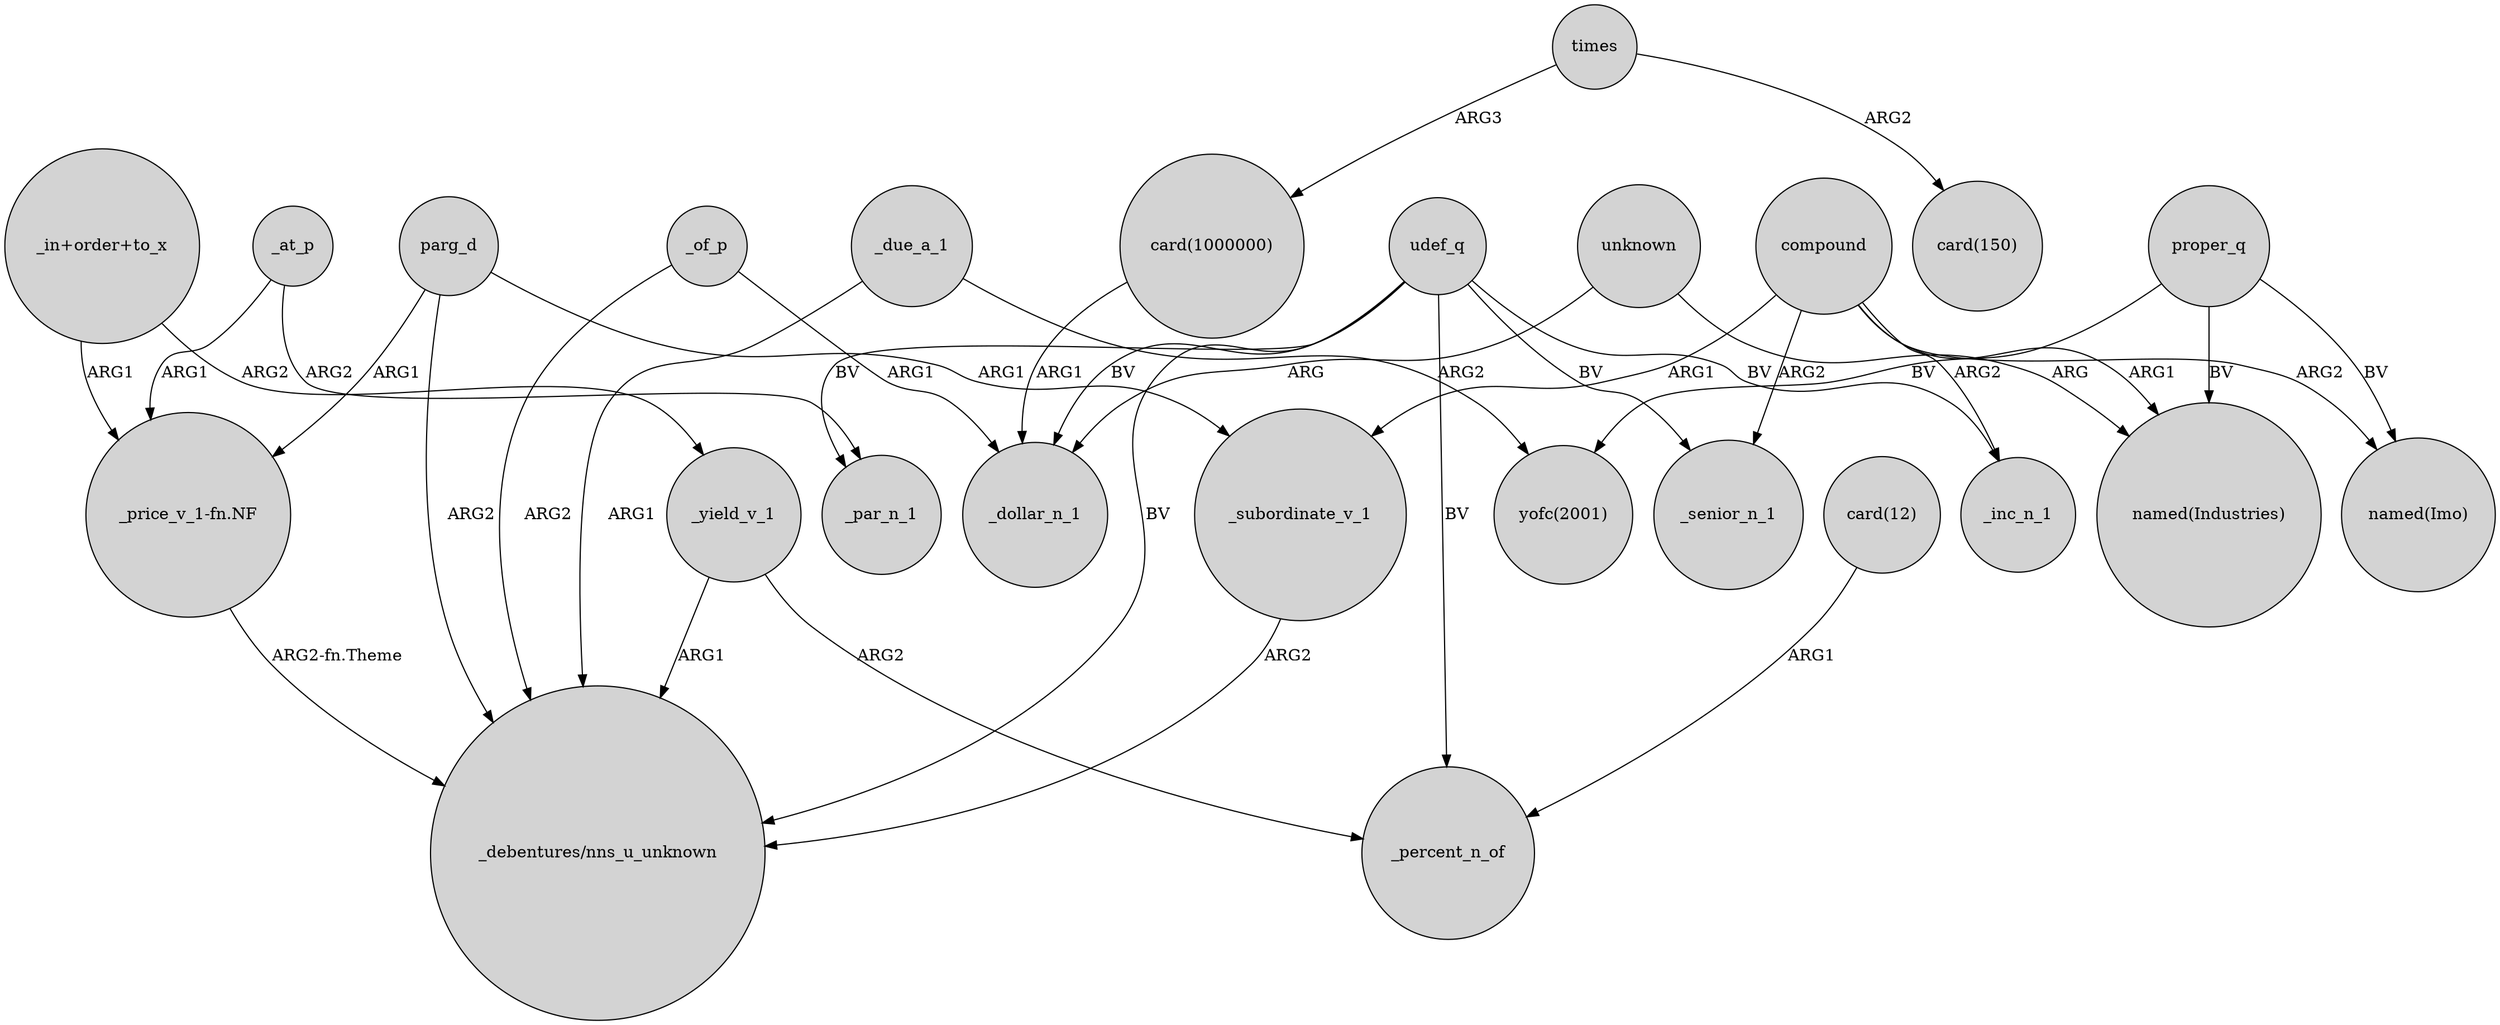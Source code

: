 digraph {
	node [shape=circle style=filled]
	_due_a_1 -> "_debentures/nns_u_unknown" [label=ARG1]
	compound -> "named(Industries)" [label=ARG1]
	"card(1000000)" -> _dollar_n_1 [label=ARG1]
	udef_q -> _par_n_1 [label=BV]
	_of_p -> "_debentures/nns_u_unknown" [label=ARG2]
	udef_q -> _inc_n_1 [label=BV]
	_at_p -> _par_n_1 [label=ARG2]
	_due_a_1 -> "yofc(2001)" [label=ARG2]
	_of_p -> _dollar_n_1 [label=ARG1]
	unknown -> _dollar_n_1 [label=ARG]
	parg_d -> "_debentures/nns_u_unknown" [label=ARG2]
	unknown -> "named(Industries)" [label=ARG]
	times -> "card(150)" [label=ARG2]
	_at_p -> "_price_v_1-fn.NF" [label=ARG1]
	udef_q -> _senior_n_1 [label=BV]
	"_price_v_1-fn.NF" -> "_debentures/nns_u_unknown" [label="ARG2-fn.Theme"]
	"_in+order+to_x" -> "_price_v_1-fn.NF" [label=ARG1]
	compound -> "named(Imo)" [label=ARG2]
	"_in+order+to_x" -> _yield_v_1 [label=ARG2]
	times -> "card(1000000)" [label=ARG3]
	compound -> _subordinate_v_1 [label=ARG1]
	_yield_v_1 -> "_debentures/nns_u_unknown" [label=ARG1]
	parg_d -> _subordinate_v_1 [label=ARG1]
	udef_q -> "_debentures/nns_u_unknown" [label=BV]
	compound -> _senior_n_1 [label=ARG2]
	proper_q -> "yofc(2001)" [label=BV]
	parg_d -> "_price_v_1-fn.NF" [label=ARG1]
	_yield_v_1 -> _percent_n_of [label=ARG2]
	"card(12)" -> _percent_n_of [label=ARG1]
	proper_q -> "named(Imo)" [label=BV]
	udef_q -> _percent_n_of [label=BV]
	proper_q -> "named(Industries)" [label=BV]
	compound -> _inc_n_1 [label=ARG2]
	udef_q -> _dollar_n_1 [label=BV]
	_subordinate_v_1 -> "_debentures/nns_u_unknown" [label=ARG2]
}

